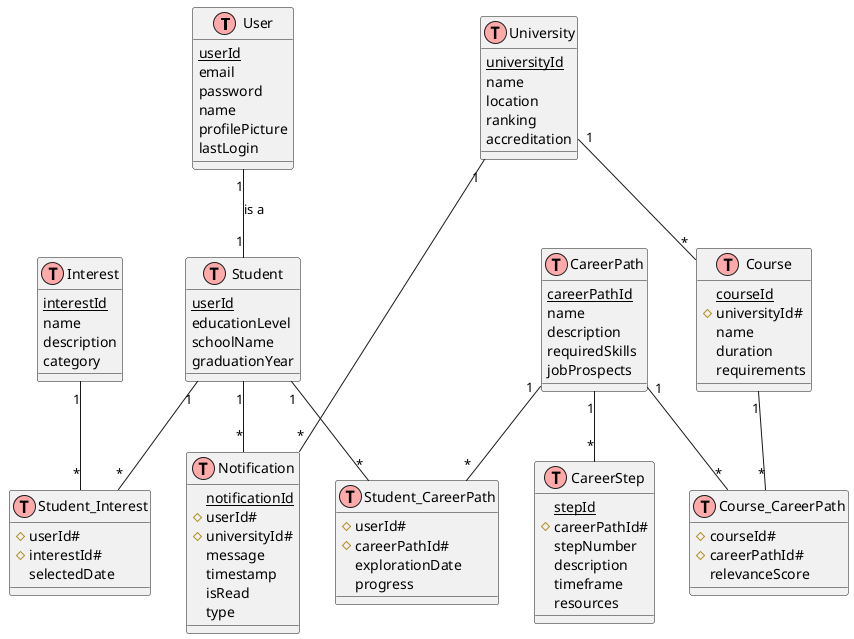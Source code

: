 @startuml Career Guidance System ER Diagram

' Entity styling
!define table(x) class x << (T,#FFAAAA) >>
!define primary_key(x) <u>x</u>
!define foreign_key(x) #x#

' Entities
table(User) {
    primary_key(userId)
    email
    password
    name
    profilePicture
    lastLogin
}

table(Student) {
    primary_key(userId)
    educationLevel
    schoolName
    graduationYear
}

table(Interest) {
    primary_key(interestId)
    name
    description
    category
}

table(CareerPath) {
    primary_key(careerPathId)
    name
    description
    requiredSkills
    jobProspects
}

table(CareerStep) {
    primary_key(stepId)
    foreign_key(careerPathId)
    stepNumber
    description
    timeframe
    resources
}

table(University) {
    primary_key(universityId)
    name
    location
    ranking
    accreditation
}

table(Course) {
    primary_key(courseId)
    foreign_key(universityId)
    name
    duration
    requirements
}

table(Notification) {
    primary_key(notificationId)
    foreign_key(userId)
    foreign_key(universityId)
    message
    timestamp
    isRead
    type
}

' Junction Tables for Many-to-Many Relationships
table(Student_Interest) {
    foreign_key(userId)
    foreign_key(interestId)
    selectedDate
}

table(Student_CareerPath) {
    foreign_key(userId)
    foreign_key(careerPathId)
    explorationDate
    progress
}

table(Course_CareerPath) {
    foreign_key(courseId)
    foreign_key(careerPathId)
    relevanceScore
}

' Relationships
User "1" -- "1" Student : is a
Student "1" -- "*" Student_Interest
Interest "1" -- "*" Student_Interest
Student "1" -- "*" Student_CareerPath
CareerPath "1" -- "*" Student_CareerPath
CareerPath "1" -- "*" CareerStep
University "1" -- "*" Course
Course "1" -- "*" Course_CareerPath
CareerPath "1" -- "*" Course_CareerPath
University "1" -- "*" Notification
Student "1" -- "*" Notification

@enduml